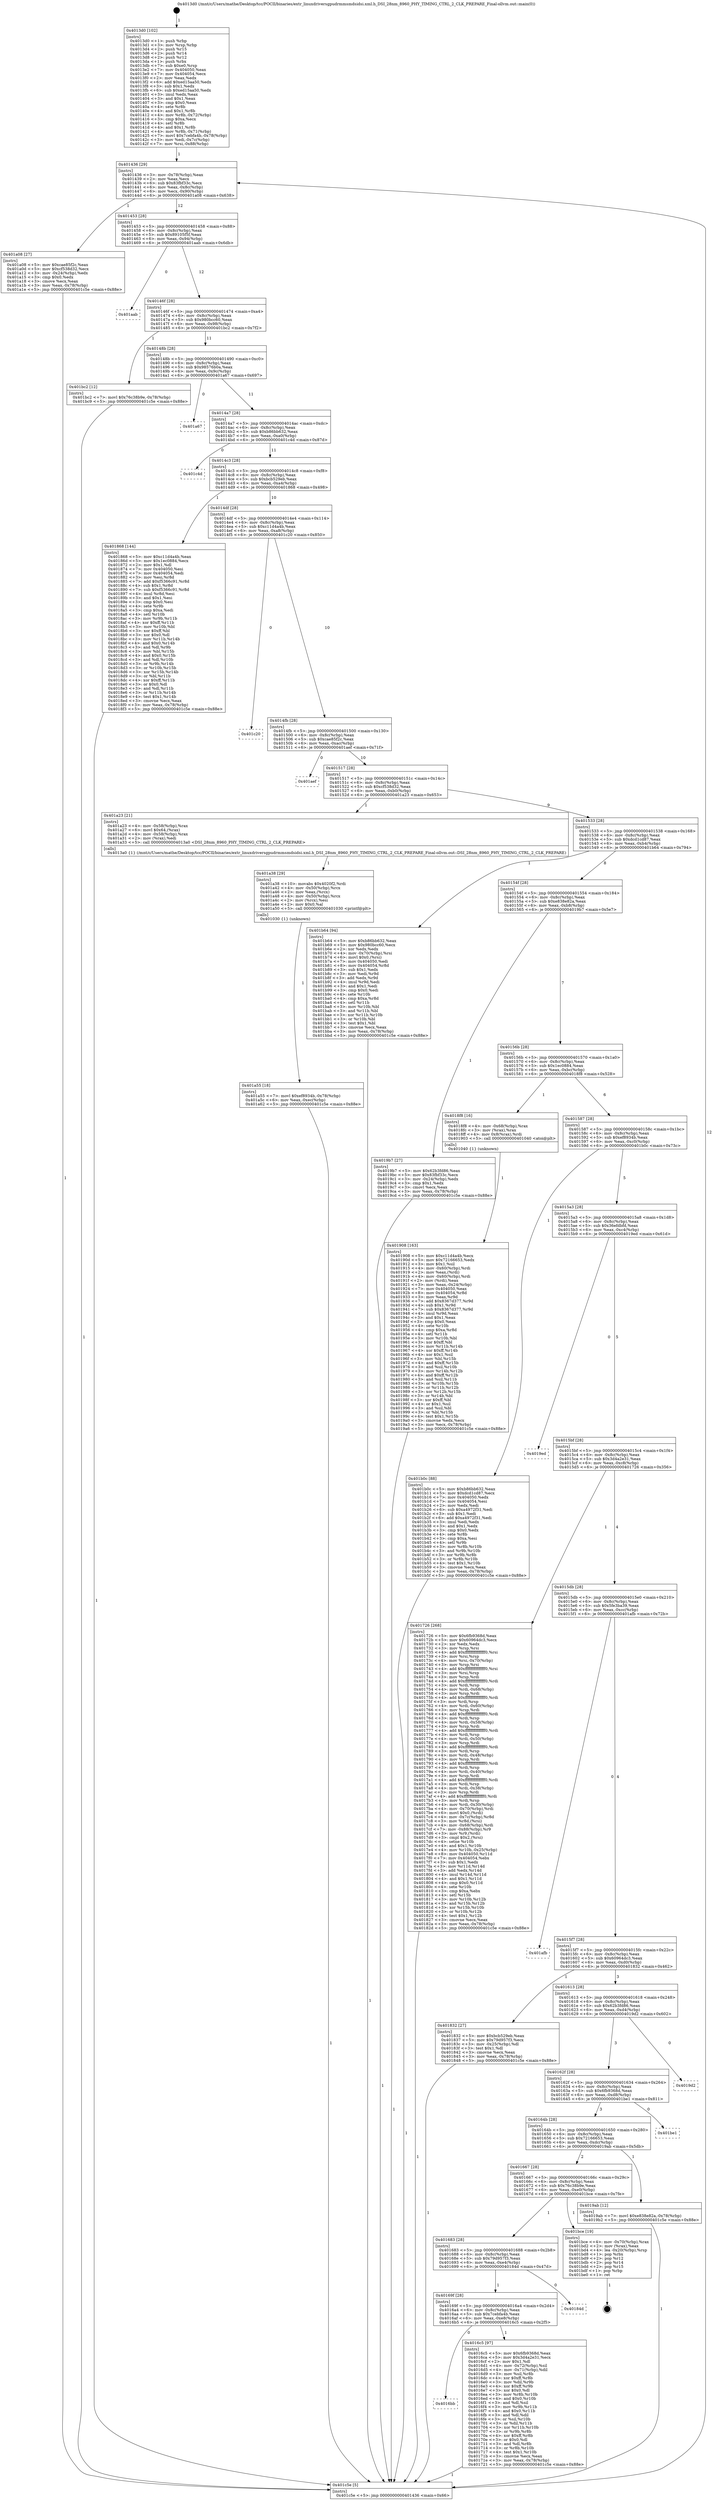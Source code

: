 digraph "0x4013d0" {
  label = "0x4013d0 (/mnt/c/Users/mathe/Desktop/tcc/POCII/binaries/extr_linuxdriversgpudrmmsmdsidsi.xml.h_DSI_28nm_8960_PHY_TIMING_CTRL_2_CLK_PREPARE_Final-ollvm.out::main(0))"
  labelloc = "t"
  node[shape=record]

  Entry [label="",width=0.3,height=0.3,shape=circle,fillcolor=black,style=filled]
  "0x401436" [label="{
     0x401436 [29]\l
     | [instrs]\l
     &nbsp;&nbsp;0x401436 \<+3\>: mov -0x78(%rbp),%eax\l
     &nbsp;&nbsp;0x401439 \<+2\>: mov %eax,%ecx\l
     &nbsp;&nbsp;0x40143b \<+6\>: sub $0x83fbf33c,%ecx\l
     &nbsp;&nbsp;0x401441 \<+6\>: mov %eax,-0x8c(%rbp)\l
     &nbsp;&nbsp;0x401447 \<+6\>: mov %ecx,-0x90(%rbp)\l
     &nbsp;&nbsp;0x40144d \<+6\>: je 0000000000401a08 \<main+0x638\>\l
  }"]
  "0x401a08" [label="{
     0x401a08 [27]\l
     | [instrs]\l
     &nbsp;&nbsp;0x401a08 \<+5\>: mov $0xcae85f2c,%eax\l
     &nbsp;&nbsp;0x401a0d \<+5\>: mov $0xcf538d32,%ecx\l
     &nbsp;&nbsp;0x401a12 \<+3\>: mov -0x24(%rbp),%edx\l
     &nbsp;&nbsp;0x401a15 \<+3\>: cmp $0x0,%edx\l
     &nbsp;&nbsp;0x401a18 \<+3\>: cmove %ecx,%eax\l
     &nbsp;&nbsp;0x401a1b \<+3\>: mov %eax,-0x78(%rbp)\l
     &nbsp;&nbsp;0x401a1e \<+5\>: jmp 0000000000401c5e \<main+0x88e\>\l
  }"]
  "0x401453" [label="{
     0x401453 [28]\l
     | [instrs]\l
     &nbsp;&nbsp;0x401453 \<+5\>: jmp 0000000000401458 \<main+0x88\>\l
     &nbsp;&nbsp;0x401458 \<+6\>: mov -0x8c(%rbp),%eax\l
     &nbsp;&nbsp;0x40145e \<+5\>: sub $0x89105f5f,%eax\l
     &nbsp;&nbsp;0x401463 \<+6\>: mov %eax,-0x94(%rbp)\l
     &nbsp;&nbsp;0x401469 \<+6\>: je 0000000000401aab \<main+0x6db\>\l
  }"]
  Exit [label="",width=0.3,height=0.3,shape=circle,fillcolor=black,style=filled,peripheries=2]
  "0x401aab" [label="{
     0x401aab\l
  }", style=dashed]
  "0x40146f" [label="{
     0x40146f [28]\l
     | [instrs]\l
     &nbsp;&nbsp;0x40146f \<+5\>: jmp 0000000000401474 \<main+0xa4\>\l
     &nbsp;&nbsp;0x401474 \<+6\>: mov -0x8c(%rbp),%eax\l
     &nbsp;&nbsp;0x40147a \<+5\>: sub $0x980bcc60,%eax\l
     &nbsp;&nbsp;0x40147f \<+6\>: mov %eax,-0x98(%rbp)\l
     &nbsp;&nbsp;0x401485 \<+6\>: je 0000000000401bc2 \<main+0x7f2\>\l
  }"]
  "0x401a55" [label="{
     0x401a55 [18]\l
     | [instrs]\l
     &nbsp;&nbsp;0x401a55 \<+7\>: movl $0xef8934b,-0x78(%rbp)\l
     &nbsp;&nbsp;0x401a5c \<+6\>: mov %eax,-0xec(%rbp)\l
     &nbsp;&nbsp;0x401a62 \<+5\>: jmp 0000000000401c5e \<main+0x88e\>\l
  }"]
  "0x401bc2" [label="{
     0x401bc2 [12]\l
     | [instrs]\l
     &nbsp;&nbsp;0x401bc2 \<+7\>: movl $0x76c38b9e,-0x78(%rbp)\l
     &nbsp;&nbsp;0x401bc9 \<+5\>: jmp 0000000000401c5e \<main+0x88e\>\l
  }"]
  "0x40148b" [label="{
     0x40148b [28]\l
     | [instrs]\l
     &nbsp;&nbsp;0x40148b \<+5\>: jmp 0000000000401490 \<main+0xc0\>\l
     &nbsp;&nbsp;0x401490 \<+6\>: mov -0x8c(%rbp),%eax\l
     &nbsp;&nbsp;0x401496 \<+5\>: sub $0x98576b0a,%eax\l
     &nbsp;&nbsp;0x40149b \<+6\>: mov %eax,-0x9c(%rbp)\l
     &nbsp;&nbsp;0x4014a1 \<+6\>: je 0000000000401a67 \<main+0x697\>\l
  }"]
  "0x401a38" [label="{
     0x401a38 [29]\l
     | [instrs]\l
     &nbsp;&nbsp;0x401a38 \<+10\>: movabs $0x4020f2,%rdi\l
     &nbsp;&nbsp;0x401a42 \<+4\>: mov -0x50(%rbp),%rcx\l
     &nbsp;&nbsp;0x401a46 \<+2\>: mov %eax,(%rcx)\l
     &nbsp;&nbsp;0x401a48 \<+4\>: mov -0x50(%rbp),%rcx\l
     &nbsp;&nbsp;0x401a4c \<+2\>: mov (%rcx),%esi\l
     &nbsp;&nbsp;0x401a4e \<+2\>: mov $0x0,%al\l
     &nbsp;&nbsp;0x401a50 \<+5\>: call 0000000000401030 \<printf@plt\>\l
     | [calls]\l
     &nbsp;&nbsp;0x401030 \{1\} (unknown)\l
  }"]
  "0x401a67" [label="{
     0x401a67\l
  }", style=dashed]
  "0x4014a7" [label="{
     0x4014a7 [28]\l
     | [instrs]\l
     &nbsp;&nbsp;0x4014a7 \<+5\>: jmp 00000000004014ac \<main+0xdc\>\l
     &nbsp;&nbsp;0x4014ac \<+6\>: mov -0x8c(%rbp),%eax\l
     &nbsp;&nbsp;0x4014b2 \<+5\>: sub $0xb86bb632,%eax\l
     &nbsp;&nbsp;0x4014b7 \<+6\>: mov %eax,-0xa0(%rbp)\l
     &nbsp;&nbsp;0x4014bd \<+6\>: je 0000000000401c4d \<main+0x87d\>\l
  }"]
  "0x401908" [label="{
     0x401908 [163]\l
     | [instrs]\l
     &nbsp;&nbsp;0x401908 \<+5\>: mov $0xc11d4a4b,%ecx\l
     &nbsp;&nbsp;0x40190d \<+5\>: mov $0x72166653,%edx\l
     &nbsp;&nbsp;0x401912 \<+3\>: mov $0x1,%sil\l
     &nbsp;&nbsp;0x401915 \<+4\>: mov -0x60(%rbp),%rdi\l
     &nbsp;&nbsp;0x401919 \<+2\>: mov %eax,(%rdi)\l
     &nbsp;&nbsp;0x40191b \<+4\>: mov -0x60(%rbp),%rdi\l
     &nbsp;&nbsp;0x40191f \<+2\>: mov (%rdi),%eax\l
     &nbsp;&nbsp;0x401921 \<+3\>: mov %eax,-0x24(%rbp)\l
     &nbsp;&nbsp;0x401924 \<+7\>: mov 0x404050,%eax\l
     &nbsp;&nbsp;0x40192b \<+8\>: mov 0x404054,%r8d\l
     &nbsp;&nbsp;0x401933 \<+3\>: mov %eax,%r9d\l
     &nbsp;&nbsp;0x401936 \<+7\>: add $0x8367d377,%r9d\l
     &nbsp;&nbsp;0x40193d \<+4\>: sub $0x1,%r9d\l
     &nbsp;&nbsp;0x401941 \<+7\>: sub $0x8367d377,%r9d\l
     &nbsp;&nbsp;0x401948 \<+4\>: imul %r9d,%eax\l
     &nbsp;&nbsp;0x40194c \<+3\>: and $0x1,%eax\l
     &nbsp;&nbsp;0x40194f \<+3\>: cmp $0x0,%eax\l
     &nbsp;&nbsp;0x401952 \<+4\>: sete %r10b\l
     &nbsp;&nbsp;0x401956 \<+4\>: cmp $0xa,%r8d\l
     &nbsp;&nbsp;0x40195a \<+4\>: setl %r11b\l
     &nbsp;&nbsp;0x40195e \<+3\>: mov %r10b,%bl\l
     &nbsp;&nbsp;0x401961 \<+3\>: xor $0xff,%bl\l
     &nbsp;&nbsp;0x401964 \<+3\>: mov %r11b,%r14b\l
     &nbsp;&nbsp;0x401967 \<+4\>: xor $0xff,%r14b\l
     &nbsp;&nbsp;0x40196b \<+4\>: xor $0x1,%sil\l
     &nbsp;&nbsp;0x40196f \<+3\>: mov %bl,%r15b\l
     &nbsp;&nbsp;0x401972 \<+4\>: and $0xff,%r15b\l
     &nbsp;&nbsp;0x401976 \<+3\>: and %sil,%r10b\l
     &nbsp;&nbsp;0x401979 \<+3\>: mov %r14b,%r12b\l
     &nbsp;&nbsp;0x40197c \<+4\>: and $0xff,%r12b\l
     &nbsp;&nbsp;0x401980 \<+3\>: and %sil,%r11b\l
     &nbsp;&nbsp;0x401983 \<+3\>: or %r10b,%r15b\l
     &nbsp;&nbsp;0x401986 \<+3\>: or %r11b,%r12b\l
     &nbsp;&nbsp;0x401989 \<+3\>: xor %r12b,%r15b\l
     &nbsp;&nbsp;0x40198c \<+3\>: or %r14b,%bl\l
     &nbsp;&nbsp;0x40198f \<+3\>: xor $0xff,%bl\l
     &nbsp;&nbsp;0x401992 \<+4\>: or $0x1,%sil\l
     &nbsp;&nbsp;0x401996 \<+3\>: and %sil,%bl\l
     &nbsp;&nbsp;0x401999 \<+3\>: or %bl,%r15b\l
     &nbsp;&nbsp;0x40199c \<+4\>: test $0x1,%r15b\l
     &nbsp;&nbsp;0x4019a0 \<+3\>: cmovne %edx,%ecx\l
     &nbsp;&nbsp;0x4019a3 \<+3\>: mov %ecx,-0x78(%rbp)\l
     &nbsp;&nbsp;0x4019a6 \<+5\>: jmp 0000000000401c5e \<main+0x88e\>\l
  }"]
  "0x401c4d" [label="{
     0x401c4d\l
  }", style=dashed]
  "0x4014c3" [label="{
     0x4014c3 [28]\l
     | [instrs]\l
     &nbsp;&nbsp;0x4014c3 \<+5\>: jmp 00000000004014c8 \<main+0xf8\>\l
     &nbsp;&nbsp;0x4014c8 \<+6\>: mov -0x8c(%rbp),%eax\l
     &nbsp;&nbsp;0x4014ce \<+5\>: sub $0xbcb529eb,%eax\l
     &nbsp;&nbsp;0x4014d3 \<+6\>: mov %eax,-0xa4(%rbp)\l
     &nbsp;&nbsp;0x4014d9 \<+6\>: je 0000000000401868 \<main+0x498\>\l
  }"]
  "0x4013d0" [label="{
     0x4013d0 [102]\l
     | [instrs]\l
     &nbsp;&nbsp;0x4013d0 \<+1\>: push %rbp\l
     &nbsp;&nbsp;0x4013d1 \<+3\>: mov %rsp,%rbp\l
     &nbsp;&nbsp;0x4013d4 \<+2\>: push %r15\l
     &nbsp;&nbsp;0x4013d6 \<+2\>: push %r14\l
     &nbsp;&nbsp;0x4013d8 \<+2\>: push %r12\l
     &nbsp;&nbsp;0x4013da \<+1\>: push %rbx\l
     &nbsp;&nbsp;0x4013db \<+7\>: sub $0xe0,%rsp\l
     &nbsp;&nbsp;0x4013e2 \<+7\>: mov 0x404050,%eax\l
     &nbsp;&nbsp;0x4013e9 \<+7\>: mov 0x404054,%ecx\l
     &nbsp;&nbsp;0x4013f0 \<+2\>: mov %eax,%edx\l
     &nbsp;&nbsp;0x4013f2 \<+6\>: add $0xed15aa50,%edx\l
     &nbsp;&nbsp;0x4013f8 \<+3\>: sub $0x1,%edx\l
     &nbsp;&nbsp;0x4013fb \<+6\>: sub $0xed15aa50,%edx\l
     &nbsp;&nbsp;0x401401 \<+3\>: imul %edx,%eax\l
     &nbsp;&nbsp;0x401404 \<+3\>: and $0x1,%eax\l
     &nbsp;&nbsp;0x401407 \<+3\>: cmp $0x0,%eax\l
     &nbsp;&nbsp;0x40140a \<+4\>: sete %r8b\l
     &nbsp;&nbsp;0x40140e \<+4\>: and $0x1,%r8b\l
     &nbsp;&nbsp;0x401412 \<+4\>: mov %r8b,-0x72(%rbp)\l
     &nbsp;&nbsp;0x401416 \<+3\>: cmp $0xa,%ecx\l
     &nbsp;&nbsp;0x401419 \<+4\>: setl %r8b\l
     &nbsp;&nbsp;0x40141d \<+4\>: and $0x1,%r8b\l
     &nbsp;&nbsp;0x401421 \<+4\>: mov %r8b,-0x71(%rbp)\l
     &nbsp;&nbsp;0x401425 \<+7\>: movl $0x7cebfa4b,-0x78(%rbp)\l
     &nbsp;&nbsp;0x40142c \<+3\>: mov %edi,-0x7c(%rbp)\l
     &nbsp;&nbsp;0x40142f \<+7\>: mov %rsi,-0x88(%rbp)\l
  }"]
  "0x401868" [label="{
     0x401868 [144]\l
     | [instrs]\l
     &nbsp;&nbsp;0x401868 \<+5\>: mov $0xc11d4a4b,%eax\l
     &nbsp;&nbsp;0x40186d \<+5\>: mov $0x1ec0884,%ecx\l
     &nbsp;&nbsp;0x401872 \<+2\>: mov $0x1,%dl\l
     &nbsp;&nbsp;0x401874 \<+7\>: mov 0x404050,%esi\l
     &nbsp;&nbsp;0x40187b \<+7\>: mov 0x404054,%edi\l
     &nbsp;&nbsp;0x401882 \<+3\>: mov %esi,%r8d\l
     &nbsp;&nbsp;0x401885 \<+7\>: add $0xf5366c91,%r8d\l
     &nbsp;&nbsp;0x40188c \<+4\>: sub $0x1,%r8d\l
     &nbsp;&nbsp;0x401890 \<+7\>: sub $0xf5366c91,%r8d\l
     &nbsp;&nbsp;0x401897 \<+4\>: imul %r8d,%esi\l
     &nbsp;&nbsp;0x40189b \<+3\>: and $0x1,%esi\l
     &nbsp;&nbsp;0x40189e \<+3\>: cmp $0x0,%esi\l
     &nbsp;&nbsp;0x4018a1 \<+4\>: sete %r9b\l
     &nbsp;&nbsp;0x4018a5 \<+3\>: cmp $0xa,%edi\l
     &nbsp;&nbsp;0x4018a8 \<+4\>: setl %r10b\l
     &nbsp;&nbsp;0x4018ac \<+3\>: mov %r9b,%r11b\l
     &nbsp;&nbsp;0x4018af \<+4\>: xor $0xff,%r11b\l
     &nbsp;&nbsp;0x4018b3 \<+3\>: mov %r10b,%bl\l
     &nbsp;&nbsp;0x4018b6 \<+3\>: xor $0xff,%bl\l
     &nbsp;&nbsp;0x4018b9 \<+3\>: xor $0x0,%dl\l
     &nbsp;&nbsp;0x4018bc \<+3\>: mov %r11b,%r14b\l
     &nbsp;&nbsp;0x4018bf \<+4\>: and $0x0,%r14b\l
     &nbsp;&nbsp;0x4018c3 \<+3\>: and %dl,%r9b\l
     &nbsp;&nbsp;0x4018c6 \<+3\>: mov %bl,%r15b\l
     &nbsp;&nbsp;0x4018c9 \<+4\>: and $0x0,%r15b\l
     &nbsp;&nbsp;0x4018cd \<+3\>: and %dl,%r10b\l
     &nbsp;&nbsp;0x4018d0 \<+3\>: or %r9b,%r14b\l
     &nbsp;&nbsp;0x4018d3 \<+3\>: or %r10b,%r15b\l
     &nbsp;&nbsp;0x4018d6 \<+3\>: xor %r15b,%r14b\l
     &nbsp;&nbsp;0x4018d9 \<+3\>: or %bl,%r11b\l
     &nbsp;&nbsp;0x4018dc \<+4\>: xor $0xff,%r11b\l
     &nbsp;&nbsp;0x4018e0 \<+3\>: or $0x0,%dl\l
     &nbsp;&nbsp;0x4018e3 \<+3\>: and %dl,%r11b\l
     &nbsp;&nbsp;0x4018e6 \<+3\>: or %r11b,%r14b\l
     &nbsp;&nbsp;0x4018e9 \<+4\>: test $0x1,%r14b\l
     &nbsp;&nbsp;0x4018ed \<+3\>: cmovne %ecx,%eax\l
     &nbsp;&nbsp;0x4018f0 \<+3\>: mov %eax,-0x78(%rbp)\l
     &nbsp;&nbsp;0x4018f3 \<+5\>: jmp 0000000000401c5e \<main+0x88e\>\l
  }"]
  "0x4014df" [label="{
     0x4014df [28]\l
     | [instrs]\l
     &nbsp;&nbsp;0x4014df \<+5\>: jmp 00000000004014e4 \<main+0x114\>\l
     &nbsp;&nbsp;0x4014e4 \<+6\>: mov -0x8c(%rbp),%eax\l
     &nbsp;&nbsp;0x4014ea \<+5\>: sub $0xc11d4a4b,%eax\l
     &nbsp;&nbsp;0x4014ef \<+6\>: mov %eax,-0xa8(%rbp)\l
     &nbsp;&nbsp;0x4014f5 \<+6\>: je 0000000000401c20 \<main+0x850\>\l
  }"]
  "0x401c5e" [label="{
     0x401c5e [5]\l
     | [instrs]\l
     &nbsp;&nbsp;0x401c5e \<+5\>: jmp 0000000000401436 \<main+0x66\>\l
  }"]
  "0x401c20" [label="{
     0x401c20\l
  }", style=dashed]
  "0x4014fb" [label="{
     0x4014fb [28]\l
     | [instrs]\l
     &nbsp;&nbsp;0x4014fb \<+5\>: jmp 0000000000401500 \<main+0x130\>\l
     &nbsp;&nbsp;0x401500 \<+6\>: mov -0x8c(%rbp),%eax\l
     &nbsp;&nbsp;0x401506 \<+5\>: sub $0xcae85f2c,%eax\l
     &nbsp;&nbsp;0x40150b \<+6\>: mov %eax,-0xac(%rbp)\l
     &nbsp;&nbsp;0x401511 \<+6\>: je 0000000000401aef \<main+0x71f\>\l
  }"]
  "0x4016bb" [label="{
     0x4016bb\l
  }", style=dashed]
  "0x401aef" [label="{
     0x401aef\l
  }", style=dashed]
  "0x401517" [label="{
     0x401517 [28]\l
     | [instrs]\l
     &nbsp;&nbsp;0x401517 \<+5\>: jmp 000000000040151c \<main+0x14c\>\l
     &nbsp;&nbsp;0x40151c \<+6\>: mov -0x8c(%rbp),%eax\l
     &nbsp;&nbsp;0x401522 \<+5\>: sub $0xcf538d32,%eax\l
     &nbsp;&nbsp;0x401527 \<+6\>: mov %eax,-0xb0(%rbp)\l
     &nbsp;&nbsp;0x40152d \<+6\>: je 0000000000401a23 \<main+0x653\>\l
  }"]
  "0x4016c5" [label="{
     0x4016c5 [97]\l
     | [instrs]\l
     &nbsp;&nbsp;0x4016c5 \<+5\>: mov $0x6fb9368d,%eax\l
     &nbsp;&nbsp;0x4016ca \<+5\>: mov $0x3d4a2e31,%ecx\l
     &nbsp;&nbsp;0x4016cf \<+2\>: mov $0x1,%dl\l
     &nbsp;&nbsp;0x4016d1 \<+4\>: mov -0x72(%rbp),%sil\l
     &nbsp;&nbsp;0x4016d5 \<+4\>: mov -0x71(%rbp),%dil\l
     &nbsp;&nbsp;0x4016d9 \<+3\>: mov %sil,%r8b\l
     &nbsp;&nbsp;0x4016dc \<+4\>: xor $0xff,%r8b\l
     &nbsp;&nbsp;0x4016e0 \<+3\>: mov %dil,%r9b\l
     &nbsp;&nbsp;0x4016e3 \<+4\>: xor $0xff,%r9b\l
     &nbsp;&nbsp;0x4016e7 \<+3\>: xor $0x0,%dl\l
     &nbsp;&nbsp;0x4016ea \<+3\>: mov %r8b,%r10b\l
     &nbsp;&nbsp;0x4016ed \<+4\>: and $0x0,%r10b\l
     &nbsp;&nbsp;0x4016f1 \<+3\>: and %dl,%sil\l
     &nbsp;&nbsp;0x4016f4 \<+3\>: mov %r9b,%r11b\l
     &nbsp;&nbsp;0x4016f7 \<+4\>: and $0x0,%r11b\l
     &nbsp;&nbsp;0x4016fb \<+3\>: and %dl,%dil\l
     &nbsp;&nbsp;0x4016fe \<+3\>: or %sil,%r10b\l
     &nbsp;&nbsp;0x401701 \<+3\>: or %dil,%r11b\l
     &nbsp;&nbsp;0x401704 \<+3\>: xor %r11b,%r10b\l
     &nbsp;&nbsp;0x401707 \<+3\>: or %r9b,%r8b\l
     &nbsp;&nbsp;0x40170a \<+4\>: xor $0xff,%r8b\l
     &nbsp;&nbsp;0x40170e \<+3\>: or $0x0,%dl\l
     &nbsp;&nbsp;0x401711 \<+3\>: and %dl,%r8b\l
     &nbsp;&nbsp;0x401714 \<+3\>: or %r8b,%r10b\l
     &nbsp;&nbsp;0x401717 \<+4\>: test $0x1,%r10b\l
     &nbsp;&nbsp;0x40171b \<+3\>: cmovne %ecx,%eax\l
     &nbsp;&nbsp;0x40171e \<+3\>: mov %eax,-0x78(%rbp)\l
     &nbsp;&nbsp;0x401721 \<+5\>: jmp 0000000000401c5e \<main+0x88e\>\l
  }"]
  "0x401a23" [label="{
     0x401a23 [21]\l
     | [instrs]\l
     &nbsp;&nbsp;0x401a23 \<+4\>: mov -0x58(%rbp),%rax\l
     &nbsp;&nbsp;0x401a27 \<+6\>: movl $0x64,(%rax)\l
     &nbsp;&nbsp;0x401a2d \<+4\>: mov -0x58(%rbp),%rax\l
     &nbsp;&nbsp;0x401a31 \<+2\>: mov (%rax),%edi\l
     &nbsp;&nbsp;0x401a33 \<+5\>: call 00000000004013a0 \<DSI_28nm_8960_PHY_TIMING_CTRL_2_CLK_PREPARE\>\l
     | [calls]\l
     &nbsp;&nbsp;0x4013a0 \{1\} (/mnt/c/Users/mathe/Desktop/tcc/POCII/binaries/extr_linuxdriversgpudrmmsmdsidsi.xml.h_DSI_28nm_8960_PHY_TIMING_CTRL_2_CLK_PREPARE_Final-ollvm.out::DSI_28nm_8960_PHY_TIMING_CTRL_2_CLK_PREPARE)\l
  }"]
  "0x401533" [label="{
     0x401533 [28]\l
     | [instrs]\l
     &nbsp;&nbsp;0x401533 \<+5\>: jmp 0000000000401538 \<main+0x168\>\l
     &nbsp;&nbsp;0x401538 \<+6\>: mov -0x8c(%rbp),%eax\l
     &nbsp;&nbsp;0x40153e \<+5\>: sub $0xdcd1cd87,%eax\l
     &nbsp;&nbsp;0x401543 \<+6\>: mov %eax,-0xb4(%rbp)\l
     &nbsp;&nbsp;0x401549 \<+6\>: je 0000000000401b64 \<main+0x794\>\l
  }"]
  "0x40169f" [label="{
     0x40169f [28]\l
     | [instrs]\l
     &nbsp;&nbsp;0x40169f \<+5\>: jmp 00000000004016a4 \<main+0x2d4\>\l
     &nbsp;&nbsp;0x4016a4 \<+6\>: mov -0x8c(%rbp),%eax\l
     &nbsp;&nbsp;0x4016aa \<+5\>: sub $0x7cebfa4b,%eax\l
     &nbsp;&nbsp;0x4016af \<+6\>: mov %eax,-0xe8(%rbp)\l
     &nbsp;&nbsp;0x4016b5 \<+6\>: je 00000000004016c5 \<main+0x2f5\>\l
  }"]
  "0x401b64" [label="{
     0x401b64 [94]\l
     | [instrs]\l
     &nbsp;&nbsp;0x401b64 \<+5\>: mov $0xb86bb632,%eax\l
     &nbsp;&nbsp;0x401b69 \<+5\>: mov $0x980bcc60,%ecx\l
     &nbsp;&nbsp;0x401b6e \<+2\>: xor %edx,%edx\l
     &nbsp;&nbsp;0x401b70 \<+4\>: mov -0x70(%rbp),%rsi\l
     &nbsp;&nbsp;0x401b74 \<+6\>: movl $0x0,(%rsi)\l
     &nbsp;&nbsp;0x401b7a \<+7\>: mov 0x404050,%edi\l
     &nbsp;&nbsp;0x401b81 \<+8\>: mov 0x404054,%r8d\l
     &nbsp;&nbsp;0x401b89 \<+3\>: sub $0x1,%edx\l
     &nbsp;&nbsp;0x401b8c \<+3\>: mov %edi,%r9d\l
     &nbsp;&nbsp;0x401b8f \<+3\>: add %edx,%r9d\l
     &nbsp;&nbsp;0x401b92 \<+4\>: imul %r9d,%edi\l
     &nbsp;&nbsp;0x401b96 \<+3\>: and $0x1,%edi\l
     &nbsp;&nbsp;0x401b99 \<+3\>: cmp $0x0,%edi\l
     &nbsp;&nbsp;0x401b9c \<+4\>: sete %r10b\l
     &nbsp;&nbsp;0x401ba0 \<+4\>: cmp $0xa,%r8d\l
     &nbsp;&nbsp;0x401ba4 \<+4\>: setl %r11b\l
     &nbsp;&nbsp;0x401ba8 \<+3\>: mov %r10b,%bl\l
     &nbsp;&nbsp;0x401bab \<+3\>: and %r11b,%bl\l
     &nbsp;&nbsp;0x401bae \<+3\>: xor %r11b,%r10b\l
     &nbsp;&nbsp;0x401bb1 \<+3\>: or %r10b,%bl\l
     &nbsp;&nbsp;0x401bb4 \<+3\>: test $0x1,%bl\l
     &nbsp;&nbsp;0x401bb7 \<+3\>: cmovne %ecx,%eax\l
     &nbsp;&nbsp;0x401bba \<+3\>: mov %eax,-0x78(%rbp)\l
     &nbsp;&nbsp;0x401bbd \<+5\>: jmp 0000000000401c5e \<main+0x88e\>\l
  }"]
  "0x40154f" [label="{
     0x40154f [28]\l
     | [instrs]\l
     &nbsp;&nbsp;0x40154f \<+5\>: jmp 0000000000401554 \<main+0x184\>\l
     &nbsp;&nbsp;0x401554 \<+6\>: mov -0x8c(%rbp),%eax\l
     &nbsp;&nbsp;0x40155a \<+5\>: sub $0xe838e82a,%eax\l
     &nbsp;&nbsp;0x40155f \<+6\>: mov %eax,-0xb8(%rbp)\l
     &nbsp;&nbsp;0x401565 \<+6\>: je 00000000004019b7 \<main+0x5e7\>\l
  }"]
  "0x40184d" [label="{
     0x40184d\l
  }", style=dashed]
  "0x4019b7" [label="{
     0x4019b7 [27]\l
     | [instrs]\l
     &nbsp;&nbsp;0x4019b7 \<+5\>: mov $0x62b3fd86,%eax\l
     &nbsp;&nbsp;0x4019bc \<+5\>: mov $0x83fbf33c,%ecx\l
     &nbsp;&nbsp;0x4019c1 \<+3\>: mov -0x24(%rbp),%edx\l
     &nbsp;&nbsp;0x4019c4 \<+3\>: cmp $0x1,%edx\l
     &nbsp;&nbsp;0x4019c7 \<+3\>: cmovl %ecx,%eax\l
     &nbsp;&nbsp;0x4019ca \<+3\>: mov %eax,-0x78(%rbp)\l
     &nbsp;&nbsp;0x4019cd \<+5\>: jmp 0000000000401c5e \<main+0x88e\>\l
  }"]
  "0x40156b" [label="{
     0x40156b [28]\l
     | [instrs]\l
     &nbsp;&nbsp;0x40156b \<+5\>: jmp 0000000000401570 \<main+0x1a0\>\l
     &nbsp;&nbsp;0x401570 \<+6\>: mov -0x8c(%rbp),%eax\l
     &nbsp;&nbsp;0x401576 \<+5\>: sub $0x1ec0884,%eax\l
     &nbsp;&nbsp;0x40157b \<+6\>: mov %eax,-0xbc(%rbp)\l
     &nbsp;&nbsp;0x401581 \<+6\>: je 00000000004018f8 \<main+0x528\>\l
  }"]
  "0x401683" [label="{
     0x401683 [28]\l
     | [instrs]\l
     &nbsp;&nbsp;0x401683 \<+5\>: jmp 0000000000401688 \<main+0x2b8\>\l
     &nbsp;&nbsp;0x401688 \<+6\>: mov -0x8c(%rbp),%eax\l
     &nbsp;&nbsp;0x40168e \<+5\>: sub $0x79d957f3,%eax\l
     &nbsp;&nbsp;0x401693 \<+6\>: mov %eax,-0xe4(%rbp)\l
     &nbsp;&nbsp;0x401699 \<+6\>: je 000000000040184d \<main+0x47d\>\l
  }"]
  "0x4018f8" [label="{
     0x4018f8 [16]\l
     | [instrs]\l
     &nbsp;&nbsp;0x4018f8 \<+4\>: mov -0x68(%rbp),%rax\l
     &nbsp;&nbsp;0x4018fc \<+3\>: mov (%rax),%rax\l
     &nbsp;&nbsp;0x4018ff \<+4\>: mov 0x8(%rax),%rdi\l
     &nbsp;&nbsp;0x401903 \<+5\>: call 0000000000401040 \<atoi@plt\>\l
     | [calls]\l
     &nbsp;&nbsp;0x401040 \{1\} (unknown)\l
  }"]
  "0x401587" [label="{
     0x401587 [28]\l
     | [instrs]\l
     &nbsp;&nbsp;0x401587 \<+5\>: jmp 000000000040158c \<main+0x1bc\>\l
     &nbsp;&nbsp;0x40158c \<+6\>: mov -0x8c(%rbp),%eax\l
     &nbsp;&nbsp;0x401592 \<+5\>: sub $0xef8934b,%eax\l
     &nbsp;&nbsp;0x401597 \<+6\>: mov %eax,-0xc0(%rbp)\l
     &nbsp;&nbsp;0x40159d \<+6\>: je 0000000000401b0c \<main+0x73c\>\l
  }"]
  "0x401bce" [label="{
     0x401bce [19]\l
     | [instrs]\l
     &nbsp;&nbsp;0x401bce \<+4\>: mov -0x70(%rbp),%rax\l
     &nbsp;&nbsp;0x401bd2 \<+2\>: mov (%rax),%eax\l
     &nbsp;&nbsp;0x401bd4 \<+4\>: lea -0x20(%rbp),%rsp\l
     &nbsp;&nbsp;0x401bd8 \<+1\>: pop %rbx\l
     &nbsp;&nbsp;0x401bd9 \<+2\>: pop %r12\l
     &nbsp;&nbsp;0x401bdb \<+2\>: pop %r14\l
     &nbsp;&nbsp;0x401bdd \<+2\>: pop %r15\l
     &nbsp;&nbsp;0x401bdf \<+1\>: pop %rbp\l
     &nbsp;&nbsp;0x401be0 \<+1\>: ret\l
  }"]
  "0x401b0c" [label="{
     0x401b0c [88]\l
     | [instrs]\l
     &nbsp;&nbsp;0x401b0c \<+5\>: mov $0xb86bb632,%eax\l
     &nbsp;&nbsp;0x401b11 \<+5\>: mov $0xdcd1cd87,%ecx\l
     &nbsp;&nbsp;0x401b16 \<+7\>: mov 0x404050,%edx\l
     &nbsp;&nbsp;0x401b1d \<+7\>: mov 0x404054,%esi\l
     &nbsp;&nbsp;0x401b24 \<+2\>: mov %edx,%edi\l
     &nbsp;&nbsp;0x401b26 \<+6\>: sub $0xa4972f31,%edi\l
     &nbsp;&nbsp;0x401b2c \<+3\>: sub $0x1,%edi\l
     &nbsp;&nbsp;0x401b2f \<+6\>: add $0xa4972f31,%edi\l
     &nbsp;&nbsp;0x401b35 \<+3\>: imul %edi,%edx\l
     &nbsp;&nbsp;0x401b38 \<+3\>: and $0x1,%edx\l
     &nbsp;&nbsp;0x401b3b \<+3\>: cmp $0x0,%edx\l
     &nbsp;&nbsp;0x401b3e \<+4\>: sete %r8b\l
     &nbsp;&nbsp;0x401b42 \<+3\>: cmp $0xa,%esi\l
     &nbsp;&nbsp;0x401b45 \<+4\>: setl %r9b\l
     &nbsp;&nbsp;0x401b49 \<+3\>: mov %r8b,%r10b\l
     &nbsp;&nbsp;0x401b4c \<+3\>: and %r9b,%r10b\l
     &nbsp;&nbsp;0x401b4f \<+3\>: xor %r9b,%r8b\l
     &nbsp;&nbsp;0x401b52 \<+3\>: or %r8b,%r10b\l
     &nbsp;&nbsp;0x401b55 \<+4\>: test $0x1,%r10b\l
     &nbsp;&nbsp;0x401b59 \<+3\>: cmovne %ecx,%eax\l
     &nbsp;&nbsp;0x401b5c \<+3\>: mov %eax,-0x78(%rbp)\l
     &nbsp;&nbsp;0x401b5f \<+5\>: jmp 0000000000401c5e \<main+0x88e\>\l
  }"]
  "0x4015a3" [label="{
     0x4015a3 [28]\l
     | [instrs]\l
     &nbsp;&nbsp;0x4015a3 \<+5\>: jmp 00000000004015a8 \<main+0x1d8\>\l
     &nbsp;&nbsp;0x4015a8 \<+6\>: mov -0x8c(%rbp),%eax\l
     &nbsp;&nbsp;0x4015ae \<+5\>: sub $0x36efdbfd,%eax\l
     &nbsp;&nbsp;0x4015b3 \<+6\>: mov %eax,-0xc4(%rbp)\l
     &nbsp;&nbsp;0x4015b9 \<+6\>: je 00000000004019ed \<main+0x61d\>\l
  }"]
  "0x401667" [label="{
     0x401667 [28]\l
     | [instrs]\l
     &nbsp;&nbsp;0x401667 \<+5\>: jmp 000000000040166c \<main+0x29c\>\l
     &nbsp;&nbsp;0x40166c \<+6\>: mov -0x8c(%rbp),%eax\l
     &nbsp;&nbsp;0x401672 \<+5\>: sub $0x76c38b9e,%eax\l
     &nbsp;&nbsp;0x401677 \<+6\>: mov %eax,-0xe0(%rbp)\l
     &nbsp;&nbsp;0x40167d \<+6\>: je 0000000000401bce \<main+0x7fe\>\l
  }"]
  "0x4019ed" [label="{
     0x4019ed\l
  }", style=dashed]
  "0x4015bf" [label="{
     0x4015bf [28]\l
     | [instrs]\l
     &nbsp;&nbsp;0x4015bf \<+5\>: jmp 00000000004015c4 \<main+0x1f4\>\l
     &nbsp;&nbsp;0x4015c4 \<+6\>: mov -0x8c(%rbp),%eax\l
     &nbsp;&nbsp;0x4015ca \<+5\>: sub $0x3d4a2e31,%eax\l
     &nbsp;&nbsp;0x4015cf \<+6\>: mov %eax,-0xc8(%rbp)\l
     &nbsp;&nbsp;0x4015d5 \<+6\>: je 0000000000401726 \<main+0x356\>\l
  }"]
  "0x4019ab" [label="{
     0x4019ab [12]\l
     | [instrs]\l
     &nbsp;&nbsp;0x4019ab \<+7\>: movl $0xe838e82a,-0x78(%rbp)\l
     &nbsp;&nbsp;0x4019b2 \<+5\>: jmp 0000000000401c5e \<main+0x88e\>\l
  }"]
  "0x401726" [label="{
     0x401726 [268]\l
     | [instrs]\l
     &nbsp;&nbsp;0x401726 \<+5\>: mov $0x6fb9368d,%eax\l
     &nbsp;&nbsp;0x40172b \<+5\>: mov $0x60964dc3,%ecx\l
     &nbsp;&nbsp;0x401730 \<+2\>: xor %edx,%edx\l
     &nbsp;&nbsp;0x401732 \<+3\>: mov %rsp,%rsi\l
     &nbsp;&nbsp;0x401735 \<+4\>: add $0xfffffffffffffff0,%rsi\l
     &nbsp;&nbsp;0x401739 \<+3\>: mov %rsi,%rsp\l
     &nbsp;&nbsp;0x40173c \<+4\>: mov %rsi,-0x70(%rbp)\l
     &nbsp;&nbsp;0x401740 \<+3\>: mov %rsp,%rsi\l
     &nbsp;&nbsp;0x401743 \<+4\>: add $0xfffffffffffffff0,%rsi\l
     &nbsp;&nbsp;0x401747 \<+3\>: mov %rsi,%rsp\l
     &nbsp;&nbsp;0x40174a \<+3\>: mov %rsp,%rdi\l
     &nbsp;&nbsp;0x40174d \<+4\>: add $0xfffffffffffffff0,%rdi\l
     &nbsp;&nbsp;0x401751 \<+3\>: mov %rdi,%rsp\l
     &nbsp;&nbsp;0x401754 \<+4\>: mov %rdi,-0x68(%rbp)\l
     &nbsp;&nbsp;0x401758 \<+3\>: mov %rsp,%rdi\l
     &nbsp;&nbsp;0x40175b \<+4\>: add $0xfffffffffffffff0,%rdi\l
     &nbsp;&nbsp;0x40175f \<+3\>: mov %rdi,%rsp\l
     &nbsp;&nbsp;0x401762 \<+4\>: mov %rdi,-0x60(%rbp)\l
     &nbsp;&nbsp;0x401766 \<+3\>: mov %rsp,%rdi\l
     &nbsp;&nbsp;0x401769 \<+4\>: add $0xfffffffffffffff0,%rdi\l
     &nbsp;&nbsp;0x40176d \<+3\>: mov %rdi,%rsp\l
     &nbsp;&nbsp;0x401770 \<+4\>: mov %rdi,-0x58(%rbp)\l
     &nbsp;&nbsp;0x401774 \<+3\>: mov %rsp,%rdi\l
     &nbsp;&nbsp;0x401777 \<+4\>: add $0xfffffffffffffff0,%rdi\l
     &nbsp;&nbsp;0x40177b \<+3\>: mov %rdi,%rsp\l
     &nbsp;&nbsp;0x40177e \<+4\>: mov %rdi,-0x50(%rbp)\l
     &nbsp;&nbsp;0x401782 \<+3\>: mov %rsp,%rdi\l
     &nbsp;&nbsp;0x401785 \<+4\>: add $0xfffffffffffffff0,%rdi\l
     &nbsp;&nbsp;0x401789 \<+3\>: mov %rdi,%rsp\l
     &nbsp;&nbsp;0x40178c \<+4\>: mov %rdi,-0x48(%rbp)\l
     &nbsp;&nbsp;0x401790 \<+3\>: mov %rsp,%rdi\l
     &nbsp;&nbsp;0x401793 \<+4\>: add $0xfffffffffffffff0,%rdi\l
     &nbsp;&nbsp;0x401797 \<+3\>: mov %rdi,%rsp\l
     &nbsp;&nbsp;0x40179a \<+4\>: mov %rdi,-0x40(%rbp)\l
     &nbsp;&nbsp;0x40179e \<+3\>: mov %rsp,%rdi\l
     &nbsp;&nbsp;0x4017a1 \<+4\>: add $0xfffffffffffffff0,%rdi\l
     &nbsp;&nbsp;0x4017a5 \<+3\>: mov %rdi,%rsp\l
     &nbsp;&nbsp;0x4017a8 \<+4\>: mov %rdi,-0x38(%rbp)\l
     &nbsp;&nbsp;0x4017ac \<+3\>: mov %rsp,%rdi\l
     &nbsp;&nbsp;0x4017af \<+4\>: add $0xfffffffffffffff0,%rdi\l
     &nbsp;&nbsp;0x4017b3 \<+3\>: mov %rdi,%rsp\l
     &nbsp;&nbsp;0x4017b6 \<+4\>: mov %rdi,-0x30(%rbp)\l
     &nbsp;&nbsp;0x4017ba \<+4\>: mov -0x70(%rbp),%rdi\l
     &nbsp;&nbsp;0x4017be \<+6\>: movl $0x0,(%rdi)\l
     &nbsp;&nbsp;0x4017c4 \<+4\>: mov -0x7c(%rbp),%r8d\l
     &nbsp;&nbsp;0x4017c8 \<+3\>: mov %r8d,(%rsi)\l
     &nbsp;&nbsp;0x4017cb \<+4\>: mov -0x68(%rbp),%rdi\l
     &nbsp;&nbsp;0x4017cf \<+7\>: mov -0x88(%rbp),%r9\l
     &nbsp;&nbsp;0x4017d6 \<+3\>: mov %r9,(%rdi)\l
     &nbsp;&nbsp;0x4017d9 \<+3\>: cmpl $0x2,(%rsi)\l
     &nbsp;&nbsp;0x4017dc \<+4\>: setne %r10b\l
     &nbsp;&nbsp;0x4017e0 \<+4\>: and $0x1,%r10b\l
     &nbsp;&nbsp;0x4017e4 \<+4\>: mov %r10b,-0x25(%rbp)\l
     &nbsp;&nbsp;0x4017e8 \<+8\>: mov 0x404050,%r11d\l
     &nbsp;&nbsp;0x4017f0 \<+7\>: mov 0x404054,%ebx\l
     &nbsp;&nbsp;0x4017f7 \<+3\>: sub $0x1,%edx\l
     &nbsp;&nbsp;0x4017fa \<+3\>: mov %r11d,%r14d\l
     &nbsp;&nbsp;0x4017fd \<+3\>: add %edx,%r14d\l
     &nbsp;&nbsp;0x401800 \<+4\>: imul %r14d,%r11d\l
     &nbsp;&nbsp;0x401804 \<+4\>: and $0x1,%r11d\l
     &nbsp;&nbsp;0x401808 \<+4\>: cmp $0x0,%r11d\l
     &nbsp;&nbsp;0x40180c \<+4\>: sete %r10b\l
     &nbsp;&nbsp;0x401810 \<+3\>: cmp $0xa,%ebx\l
     &nbsp;&nbsp;0x401813 \<+4\>: setl %r15b\l
     &nbsp;&nbsp;0x401817 \<+3\>: mov %r10b,%r12b\l
     &nbsp;&nbsp;0x40181a \<+3\>: and %r15b,%r12b\l
     &nbsp;&nbsp;0x40181d \<+3\>: xor %r15b,%r10b\l
     &nbsp;&nbsp;0x401820 \<+3\>: or %r10b,%r12b\l
     &nbsp;&nbsp;0x401823 \<+4\>: test $0x1,%r12b\l
     &nbsp;&nbsp;0x401827 \<+3\>: cmovne %ecx,%eax\l
     &nbsp;&nbsp;0x40182a \<+3\>: mov %eax,-0x78(%rbp)\l
     &nbsp;&nbsp;0x40182d \<+5\>: jmp 0000000000401c5e \<main+0x88e\>\l
  }"]
  "0x4015db" [label="{
     0x4015db [28]\l
     | [instrs]\l
     &nbsp;&nbsp;0x4015db \<+5\>: jmp 00000000004015e0 \<main+0x210\>\l
     &nbsp;&nbsp;0x4015e0 \<+6\>: mov -0x8c(%rbp),%eax\l
     &nbsp;&nbsp;0x4015e6 \<+5\>: sub $0x5fe3ba39,%eax\l
     &nbsp;&nbsp;0x4015eb \<+6\>: mov %eax,-0xcc(%rbp)\l
     &nbsp;&nbsp;0x4015f1 \<+6\>: je 0000000000401afb \<main+0x72b\>\l
  }"]
  "0x40164b" [label="{
     0x40164b [28]\l
     | [instrs]\l
     &nbsp;&nbsp;0x40164b \<+5\>: jmp 0000000000401650 \<main+0x280\>\l
     &nbsp;&nbsp;0x401650 \<+6\>: mov -0x8c(%rbp),%eax\l
     &nbsp;&nbsp;0x401656 \<+5\>: sub $0x72166653,%eax\l
     &nbsp;&nbsp;0x40165b \<+6\>: mov %eax,-0xdc(%rbp)\l
     &nbsp;&nbsp;0x401661 \<+6\>: je 00000000004019ab \<main+0x5db\>\l
  }"]
  "0x401afb" [label="{
     0x401afb\l
  }", style=dashed]
  "0x4015f7" [label="{
     0x4015f7 [28]\l
     | [instrs]\l
     &nbsp;&nbsp;0x4015f7 \<+5\>: jmp 00000000004015fc \<main+0x22c\>\l
     &nbsp;&nbsp;0x4015fc \<+6\>: mov -0x8c(%rbp),%eax\l
     &nbsp;&nbsp;0x401602 \<+5\>: sub $0x60964dc3,%eax\l
     &nbsp;&nbsp;0x401607 \<+6\>: mov %eax,-0xd0(%rbp)\l
     &nbsp;&nbsp;0x40160d \<+6\>: je 0000000000401832 \<main+0x462\>\l
  }"]
  "0x401be1" [label="{
     0x401be1\l
  }", style=dashed]
  "0x401832" [label="{
     0x401832 [27]\l
     | [instrs]\l
     &nbsp;&nbsp;0x401832 \<+5\>: mov $0xbcb529eb,%eax\l
     &nbsp;&nbsp;0x401837 \<+5\>: mov $0x79d957f3,%ecx\l
     &nbsp;&nbsp;0x40183c \<+3\>: mov -0x25(%rbp),%dl\l
     &nbsp;&nbsp;0x40183f \<+3\>: test $0x1,%dl\l
     &nbsp;&nbsp;0x401842 \<+3\>: cmovne %ecx,%eax\l
     &nbsp;&nbsp;0x401845 \<+3\>: mov %eax,-0x78(%rbp)\l
     &nbsp;&nbsp;0x401848 \<+5\>: jmp 0000000000401c5e \<main+0x88e\>\l
  }"]
  "0x401613" [label="{
     0x401613 [28]\l
     | [instrs]\l
     &nbsp;&nbsp;0x401613 \<+5\>: jmp 0000000000401618 \<main+0x248\>\l
     &nbsp;&nbsp;0x401618 \<+6\>: mov -0x8c(%rbp),%eax\l
     &nbsp;&nbsp;0x40161e \<+5\>: sub $0x62b3fd86,%eax\l
     &nbsp;&nbsp;0x401623 \<+6\>: mov %eax,-0xd4(%rbp)\l
     &nbsp;&nbsp;0x401629 \<+6\>: je 00000000004019d2 \<main+0x602\>\l
  }"]
  "0x40162f" [label="{
     0x40162f [28]\l
     | [instrs]\l
     &nbsp;&nbsp;0x40162f \<+5\>: jmp 0000000000401634 \<main+0x264\>\l
     &nbsp;&nbsp;0x401634 \<+6\>: mov -0x8c(%rbp),%eax\l
     &nbsp;&nbsp;0x40163a \<+5\>: sub $0x6fb9368d,%eax\l
     &nbsp;&nbsp;0x40163f \<+6\>: mov %eax,-0xd8(%rbp)\l
     &nbsp;&nbsp;0x401645 \<+6\>: je 0000000000401be1 \<main+0x811\>\l
  }"]
  "0x4019d2" [label="{
     0x4019d2\l
  }", style=dashed]
  Entry -> "0x4013d0" [label=" 1"]
  "0x401436" -> "0x401a08" [label=" 1"]
  "0x401436" -> "0x401453" [label=" 12"]
  "0x401bce" -> Exit [label=" 1"]
  "0x401453" -> "0x401aab" [label=" 0"]
  "0x401453" -> "0x40146f" [label=" 12"]
  "0x401bc2" -> "0x401c5e" [label=" 1"]
  "0x40146f" -> "0x401bc2" [label=" 1"]
  "0x40146f" -> "0x40148b" [label=" 11"]
  "0x401b64" -> "0x401c5e" [label=" 1"]
  "0x40148b" -> "0x401a67" [label=" 0"]
  "0x40148b" -> "0x4014a7" [label=" 11"]
  "0x401b0c" -> "0x401c5e" [label=" 1"]
  "0x4014a7" -> "0x401c4d" [label=" 0"]
  "0x4014a7" -> "0x4014c3" [label=" 11"]
  "0x401a55" -> "0x401c5e" [label=" 1"]
  "0x4014c3" -> "0x401868" [label=" 1"]
  "0x4014c3" -> "0x4014df" [label=" 10"]
  "0x401a23" -> "0x401a38" [label=" 1"]
  "0x4014df" -> "0x401c20" [label=" 0"]
  "0x4014df" -> "0x4014fb" [label=" 10"]
  "0x401a08" -> "0x401c5e" [label=" 1"]
  "0x4014fb" -> "0x401aef" [label=" 0"]
  "0x4014fb" -> "0x401517" [label=" 10"]
  "0x4019b7" -> "0x401c5e" [label=" 1"]
  "0x401517" -> "0x401a23" [label=" 1"]
  "0x401517" -> "0x401533" [label=" 9"]
  "0x4019ab" -> "0x401c5e" [label=" 1"]
  "0x401533" -> "0x401b64" [label=" 1"]
  "0x401533" -> "0x40154f" [label=" 8"]
  "0x4018f8" -> "0x401908" [label=" 1"]
  "0x40154f" -> "0x4019b7" [label=" 1"]
  "0x40154f" -> "0x40156b" [label=" 7"]
  "0x401868" -> "0x401c5e" [label=" 1"]
  "0x40156b" -> "0x4018f8" [label=" 1"]
  "0x40156b" -> "0x401587" [label=" 6"]
  "0x401726" -> "0x401c5e" [label=" 1"]
  "0x401587" -> "0x401b0c" [label=" 1"]
  "0x401587" -> "0x4015a3" [label=" 5"]
  "0x401a38" -> "0x401a55" [label=" 1"]
  "0x4015a3" -> "0x4019ed" [label=" 0"]
  "0x4015a3" -> "0x4015bf" [label=" 5"]
  "0x4013d0" -> "0x401436" [label=" 1"]
  "0x4015bf" -> "0x401726" [label=" 1"]
  "0x4015bf" -> "0x4015db" [label=" 4"]
  "0x4016c5" -> "0x401c5e" [label=" 1"]
  "0x4015db" -> "0x401afb" [label=" 0"]
  "0x4015db" -> "0x4015f7" [label=" 4"]
  "0x40169f" -> "0x4016c5" [label=" 1"]
  "0x4015f7" -> "0x401832" [label=" 1"]
  "0x4015f7" -> "0x401613" [label=" 3"]
  "0x401908" -> "0x401c5e" [label=" 1"]
  "0x401613" -> "0x4019d2" [label=" 0"]
  "0x401613" -> "0x40162f" [label=" 3"]
  "0x401683" -> "0x40169f" [label=" 1"]
  "0x40162f" -> "0x401be1" [label=" 0"]
  "0x40162f" -> "0x40164b" [label=" 3"]
  "0x40169f" -> "0x4016bb" [label=" 0"]
  "0x40164b" -> "0x4019ab" [label=" 1"]
  "0x40164b" -> "0x401667" [label=" 2"]
  "0x401c5e" -> "0x401436" [label=" 12"]
  "0x401667" -> "0x401bce" [label=" 1"]
  "0x401667" -> "0x401683" [label=" 1"]
  "0x401832" -> "0x401c5e" [label=" 1"]
  "0x401683" -> "0x40184d" [label=" 0"]
}
